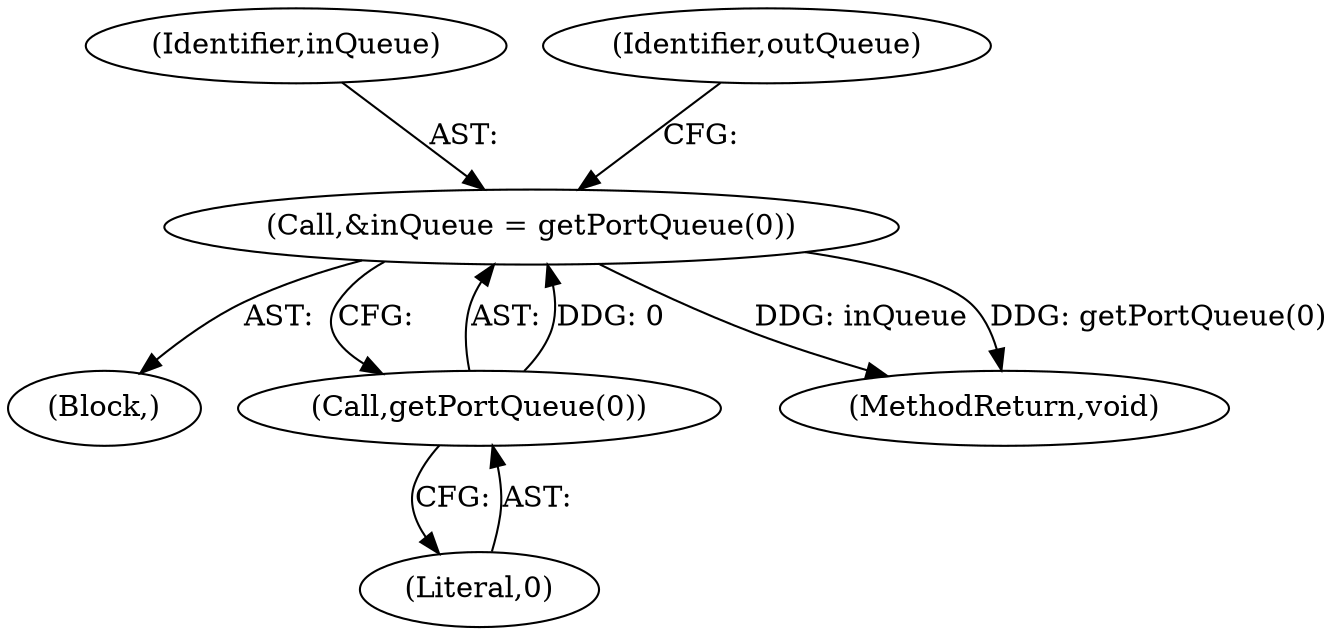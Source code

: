 digraph "0_Android_594bf934384920618d2b6ce0bcda1f60144cb3eb@pointer" {
"1000109" [label="(Call,&inQueue = getPortQueue(0))"];
"1000111" [label="(Call,getPortQueue(0))"];
"1000109" [label="(Call,&inQueue = getPortQueue(0))"];
"1000110" [label="(Identifier,inQueue)"];
"1000115" [label="(Identifier,outQueue)"];
"1000103" [label="(Block,)"];
"1000740" [label="(MethodReturn,void)"];
"1000111" [label="(Call,getPortQueue(0))"];
"1000112" [label="(Literal,0)"];
"1000109" -> "1000103"  [label="AST: "];
"1000109" -> "1000111"  [label="CFG: "];
"1000110" -> "1000109"  [label="AST: "];
"1000111" -> "1000109"  [label="AST: "];
"1000115" -> "1000109"  [label="CFG: "];
"1000109" -> "1000740"  [label="DDG: inQueue"];
"1000109" -> "1000740"  [label="DDG: getPortQueue(0)"];
"1000111" -> "1000109"  [label="DDG: 0"];
"1000111" -> "1000112"  [label="CFG: "];
"1000112" -> "1000111"  [label="AST: "];
}
